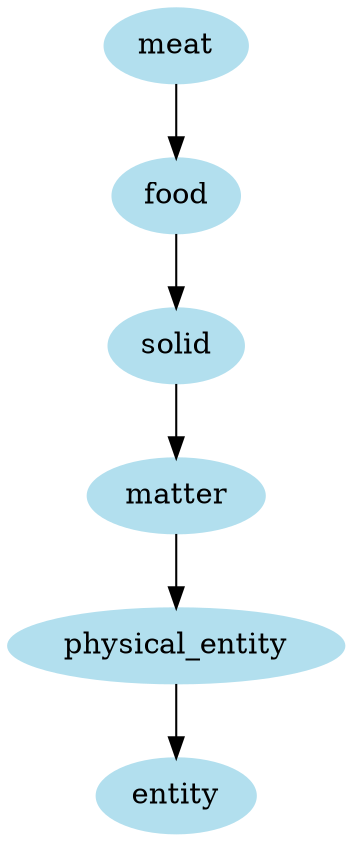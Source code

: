 digraph unix {
	node [color=lightblue2 style=filled]
	size="6,6"
	meat -> food
	food -> solid
	solid -> matter
	matter -> physical_entity
	physical_entity -> entity
}
